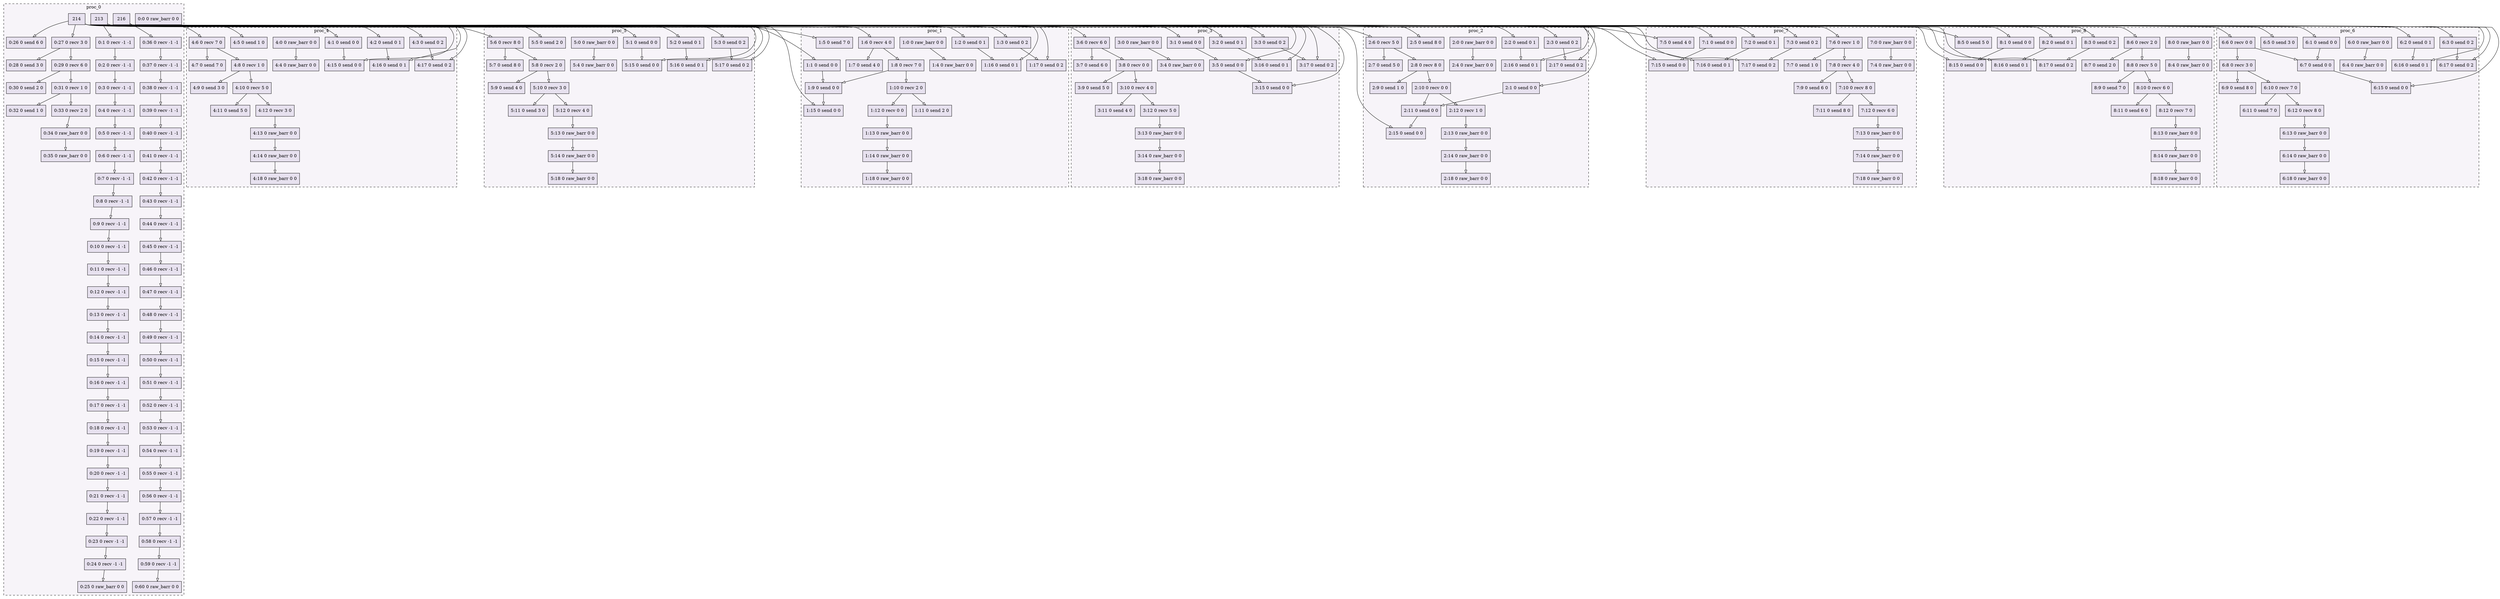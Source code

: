 digraph{node[shape=record style=filled colorscheme=purd9 fillcolor=2];subgraph cluster0{style=dashed;colorscheme=purd9;bgcolor=1;edge[arrowhead=empty];label=proc_0;0[label="0:0 0 raw_barr 0 0"];1[label="0:1 0 recv -1 -1"];2[label="0:2 0 recv -1 -1"];3[label="0:3 0 recv -1 -1"];4[label="0:4 0 recv -1 -1"];5[label="0:5 0 recv -1 -1"];6[label="0:6 0 recv -1 -1"];7[label="0:7 0 recv -1 -1"];8[label="0:8 0 recv -1 -1"];9[label="0:9 0 recv -1 -1"];10[label="0:10 0 recv -1 -1"];11[label="0:11 0 recv -1 -1"];12[label="0:12 0 recv -1 -1"];13[label="0:13 0 recv -1 -1"];14[label="0:14 0 recv -1 -1"];15[label="0:15 0 recv -1 -1"];16[label="0:16 0 recv -1 -1"];17[label="0:17 0 recv -1 -1"];18[label="0:18 0 recv -1 -1"];19[label="0:19 0 recv -1 -1"];20[label="0:20 0 recv -1 -1"];21[label="0:21 0 recv -1 -1"];22[label="0:22 0 recv -1 -1"];23[label="0:23 0 recv -1 -1"];24[label="0:24 0 recv -1 -1"];25[label="0:25 0 raw_barr 0 0"];26[label="0:26 0 send 6 0"];27[label="0:27 0 recv 3 0"];28[label="0:28 0 send 3 0"];29[label="0:29 0 recv 6 0"];30[label="0:30 0 send 2 0"];31[label="0:31 0 recv 1 0"];32[label="0:32 0 send 1 0"];33[label="0:33 0 recv 2 0"];34[label="0:34 0 raw_barr 0 0"];35[label="0:35 0 raw_barr 0 0"];36[label="0:36 0 recv -1 -1"];37[label="0:37 0 recv -1 -1"];38[label="0:38 0 recv -1 -1"];39[label="0:39 0 recv -1 -1"];40[label="0:40 0 recv -1 -1"];41[label="0:41 0 recv -1 -1"];42[label="0:42 0 recv -1 -1"];43[label="0:43 0 recv -1 -1"];44[label="0:44 0 recv -1 -1"];45[label="0:45 0 recv -1 -1"];46[label="0:46 0 recv -1 -1"];47[label="0:47 0 recv -1 -1"];48[label="0:48 0 recv -1 -1"];49[label="0:49 0 recv -1 -1"];50[label="0:50 0 recv -1 -1"];51[label="0:51 0 recv -1 -1"];52[label="0:52 0 recv -1 -1"];53[label="0:53 0 recv -1 -1"];54[label="0:54 0 recv -1 -1"];55[label="0:55 0 recv -1 -1"];56[label="0:56 0 recv -1 -1"];57[label="0:57 0 recv -1 -1"];58[label="0:58 0 recv -1 -1"];59[label="0:59 0 recv -1 -1"];60[label="0:60 0 raw_barr 0 0"];213->1;1->2;2->3;3->4;4->5;5->6;6->7;7->8;8->9;9->10;10->11;11->12;12->13;13->14;14->15;15->16;16->17;17->18;18->19;19->20;20->21;21->22;22->23;23->24;24->25;214->26;214->27;27->28;27->29;29->30;29->31;31->32;31->33;33->34;34->35;216->36;36->37;37->38;38->39;39->40;40->41;41->42;42->43;43->44;44->45;45->46;46->47;47->48;48->49;49->50;50->51;51->52;52->53;53->54;54->55;55->56;56->57;57->58;58->59;59->60;}subgraph cluster1{style=dashed;colorscheme=purd9;bgcolor=1;edge[arrowhead=empty];label=proc_1;61[label="1:0 0 raw_barr 0 0"];62[label="1:1 0 send 0 0"];63[label="1:2 0 send 0 1"];64[label="1:3 0 send 0 2"];65[label="1:4 0 raw_barr 0 0"];66[label="1:5 0 send 7 0"];67[label="1:6 0 recv 4 0"];68[label="1:7 0 send 4 0"];69[label="1:8 0 recv 7 0"];70[label="1:9 0 send 0 0"];71[label="1:10 0 recv 2 0"];72[label="1:11 0 send 2 0"];73[label="1:12 0 recv 0 0"];74[label="1:13 0 raw_barr 0 0"];75[label="1:14 0 raw_barr 0 0"];76[label="1:15 0 send 0 0"];77[label="1:16 0 send 0 1"];78[label="1:17 0 send 0 2"];79[label="1:18 0 raw_barr 0 0"];213->62;213->63;213->64;61->65;214->66;214->67;67->68;67->69;69->70;62->70;69->71;71->72;71->73;73->74;74->75;216->76;70->76;216->77;63->77;216->78;64->78;75->79;}subgraph cluster2{style=dashed;colorscheme=purd9;bgcolor=1;edge[arrowhead=empty];label=proc_2;80[label="2:0 0 raw_barr 0 0"];81[label="2:1 0 send 0 0"];82[label="2:2 0 send 0 1"];83[label="2:3 0 send 0 2"];84[label="2:4 0 raw_barr 0 0"];85[label="2:5 0 send 8 0"];86[label="2:6 0 recv 5 0"];87[label="2:7 0 send 5 0"];88[label="2:8 0 recv 8 0"];89[label="2:9 0 send 1 0"];90[label="2:10 0 recv 0 0"];91[label="2:11 0 send 0 0"];92[label="2:12 0 recv 1 0"];93[label="2:13 0 raw_barr 0 0"];94[label="2:14 0 raw_barr 0 0"];95[label="2:15 0 send 0 0"];96[label="2:16 0 send 0 1"];97[label="2:17 0 send 0 2"];98[label="2:18 0 raw_barr 0 0"];213->81;213->82;213->83;80->84;214->85;214->86;86->87;86->88;88->89;88->90;90->91;81->91;90->92;92->93;93->94;216->95;91->95;216->96;82->96;216->97;83->97;94->98;}subgraph cluster3{style=dashed;colorscheme=purd9;bgcolor=1;edge[arrowhead=empty];label=proc_3;99[label="3:0 0 raw_barr 0 0"];100[label="3:1 0 send 0 0"];101[label="3:2 0 send 0 1"];102[label="3:3 0 send 0 2"];103[label="3:4 0 raw_barr 0 0"];104[label="3:5 0 send 0 0"];105[label="3:6 0 recv 6 0"];106[label="3:7 0 send 6 0"];107[label="3:8 0 recv 0 0"];108[label="3:9 0 send 5 0"];109[label="3:10 0 recv 4 0"];110[label="3:11 0 send 4 0"];111[label="3:12 0 recv 5 0"];112[label="3:13 0 raw_barr 0 0"];113[label="3:14 0 raw_barr 0 0"];114[label="3:15 0 send 0 0"];115[label="3:16 0 send 0 1"];116[label="3:17 0 send 0 2"];117[label="3:18 0 raw_barr 0 0"];213->100;213->101;213->102;99->103;214->104;100->104;214->105;105->106;105->107;107->108;107->109;109->110;109->111;111->112;112->113;216->114;104->114;216->115;101->115;216->116;102->116;113->117;}subgraph cluster4{style=dashed;colorscheme=purd9;bgcolor=1;edge[arrowhead=empty];label=proc_4;118[label="4:0 0 raw_barr 0 0"];119[label="4:1 0 send 0 0"];120[label="4:2 0 send 0 1"];121[label="4:3 0 send 0 2"];122[label="4:4 0 raw_barr 0 0"];123[label="4:5 0 send 1 0"];124[label="4:6 0 recv 7 0"];125[label="4:7 0 send 7 0"];126[label="4:8 0 recv 1 0"];127[label="4:9 0 send 3 0"];128[label="4:10 0 recv 5 0"];129[label="4:11 0 send 5 0"];130[label="4:12 0 recv 3 0"];131[label="4:13 0 raw_barr 0 0"];132[label="4:14 0 raw_barr 0 0"];133[label="4:15 0 send 0 0"];134[label="4:16 0 send 0 1"];135[label="4:17 0 send 0 2"];136[label="4:18 0 raw_barr 0 0"];213->119;213->120;213->121;118->122;214->123;214->124;124->125;124->126;126->127;126->128;128->129;128->130;130->131;131->132;216->133;119->133;216->134;120->134;216->135;121->135;132->136;}subgraph cluster5{style=dashed;colorscheme=purd9;bgcolor=1;edge[arrowhead=empty];label=proc_5;137[label="5:0 0 raw_barr 0 0"];138[label="5:1 0 send 0 0"];139[label="5:2 0 send 0 1"];140[label="5:3 0 send 0 2"];141[label="5:4 0 raw_barr 0 0"];142[label="5:5 0 send 2 0"];143[label="5:6 0 recv 8 0"];144[label="5:7 0 send 8 0"];145[label="5:8 0 recv 2 0"];146[label="5:9 0 send 4 0"];147[label="5:10 0 recv 3 0"];148[label="5:11 0 send 3 0"];149[label="5:12 0 recv 4 0"];150[label="5:13 0 raw_barr 0 0"];151[label="5:14 0 raw_barr 0 0"];152[label="5:15 0 send 0 0"];153[label="5:16 0 send 0 1"];154[label="5:17 0 send 0 2"];155[label="5:18 0 raw_barr 0 0"];213->138;213->139;213->140;137->141;214->142;214->143;143->144;143->145;145->146;145->147;147->148;147->149;149->150;150->151;216->152;138->152;216->153;139->153;216->154;140->154;151->155;}subgraph cluster6{style=dashed;colorscheme=purd9;bgcolor=1;edge[arrowhead=empty];label=proc_6;156[label="6:0 0 raw_barr 0 0"];157[label="6:1 0 send 0 0"];158[label="6:2 0 send 0 1"];159[label="6:3 0 send 0 2"];160[label="6:4 0 raw_barr 0 0"];161[label="6:5 0 send 3 0"];162[label="6:6 0 recv 0 0"];163[label="6:7 0 send 0 0"];164[label="6:8 0 recv 3 0"];165[label="6:9 0 send 8 0"];166[label="6:10 0 recv 7 0"];167[label="6:11 0 send 7 0"];168[label="6:12 0 recv 8 0"];169[label="6:13 0 raw_barr 0 0"];170[label="6:14 0 raw_barr 0 0"];171[label="6:15 0 send 0 0"];172[label="6:16 0 send 0 1"];173[label="6:17 0 send 0 2"];174[label="6:18 0 raw_barr 0 0"];213->157;213->158;213->159;156->160;214->161;214->162;162->163;157->163;162->164;164->165;164->166;166->167;166->168;168->169;169->170;216->171;163->171;216->172;158->172;216->173;159->173;170->174;}subgraph cluster7{style=dashed;colorscheme=purd9;bgcolor=1;edge[arrowhead=empty];label=proc_7;175[label="7:0 0 raw_barr 0 0"];176[label="7:1 0 send 0 0"];177[label="7:2 0 send 0 1"];178[label="7:3 0 send 0 2"];179[label="7:4 0 raw_barr 0 0"];180[label="7:5 0 send 4 0"];181[label="7:6 0 recv 1 0"];182[label="7:7 0 send 1 0"];183[label="7:8 0 recv 4 0"];184[label="7:9 0 send 6 0"];185[label="7:10 0 recv 8 0"];186[label="7:11 0 send 8 0"];187[label="7:12 0 recv 6 0"];188[label="7:13 0 raw_barr 0 0"];189[label="7:14 0 raw_barr 0 0"];190[label="7:15 0 send 0 0"];191[label="7:16 0 send 0 1"];192[label="7:17 0 send 0 2"];193[label="7:18 0 raw_barr 0 0"];213->176;213->177;213->178;175->179;214->180;214->181;181->182;181->183;183->184;183->185;185->186;185->187;187->188;188->189;216->190;176->190;216->191;177->191;216->192;178->192;189->193;}subgraph cluster8{style=dashed;colorscheme=purd9;bgcolor=1;edge[arrowhead=empty];label=proc_8;194[label="8:0 0 raw_barr 0 0"];195[label="8:1 0 send 0 0"];196[label="8:2 0 send 0 1"];197[label="8:3 0 send 0 2"];198[label="8:4 0 raw_barr 0 0"];199[label="8:5 0 send 5 0"];200[label="8:6 0 recv 2 0"];201[label="8:7 0 send 2 0"];202[label="8:8 0 recv 5 0"];203[label="8:9 0 send 7 0"];204[label="8:10 0 recv 6 0"];205[label="8:11 0 send 6 0"];206[label="8:12 0 recv 7 0"];207[label="8:13 0 raw_barr 0 0"];208[label="8:14 0 raw_barr 0 0"];209[label="8:15 0 send 0 0"];210[label="8:16 0 send 0 1"];211[label="8:17 0 send 0 2"];212[label="8:18 0 raw_barr 0 0"];213->195;213->196;213->197;194->198;214->199;214->200;200->201;200->202;202->203;202->204;204->205;204->206;206->207;207->208;216->209;195->209;216->210;196->210;216->211;197->211;208->212;}}